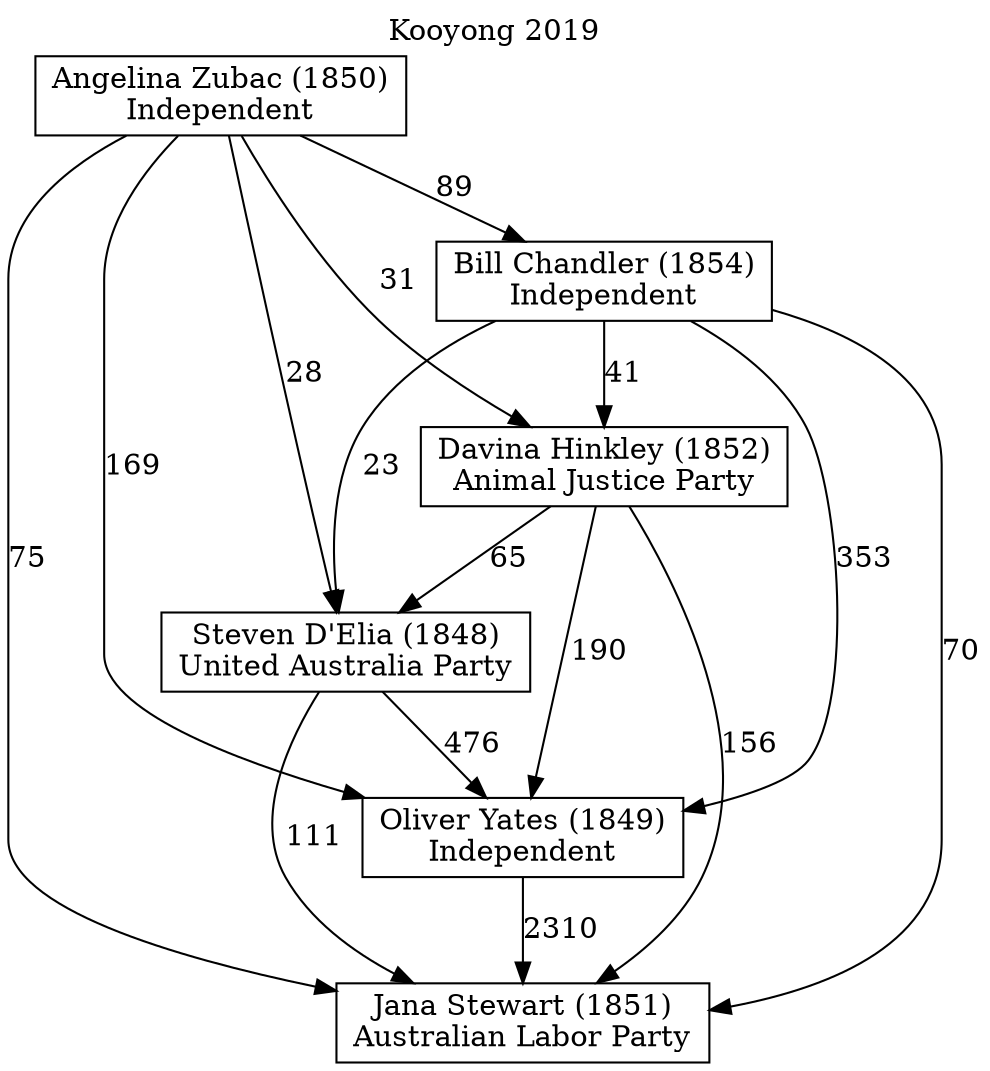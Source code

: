 // House preference flow
digraph "Jana Stewart (1851)_Kooyong_2019" {
	graph [label="Kooyong 2019" labelloc=t mclimit=10]
	node [shape=box]
	"Angelina Zubac (1850)" [label="Angelina Zubac (1850)
Independent"]
	"Bill Chandler (1854)" [label="Bill Chandler (1854)
Independent"]
	"Davina Hinkley (1852)" [label="Davina Hinkley (1852)
Animal Justice Party"]
	"Jana Stewart (1851)" [label="Jana Stewart (1851)
Australian Labor Party"]
	"Oliver Yates (1849)" [label="Oliver Yates (1849)
Independent"]
	"Steven D'Elia (1848)" [label="Steven D'Elia (1848)
United Australia Party"]
	"Angelina Zubac (1850)" -> "Bill Chandler (1854)" [label=89]
	"Angelina Zubac (1850)" -> "Davina Hinkley (1852)" [label=31]
	"Angelina Zubac (1850)" -> "Jana Stewart (1851)" [label=75]
	"Angelina Zubac (1850)" -> "Oliver Yates (1849)" [label=169]
	"Angelina Zubac (1850)" -> "Steven D'Elia (1848)" [label=28]
	"Bill Chandler (1854)" -> "Davina Hinkley (1852)" [label=41]
	"Bill Chandler (1854)" -> "Jana Stewart (1851)" [label=70]
	"Bill Chandler (1854)" -> "Oliver Yates (1849)" [label=353]
	"Bill Chandler (1854)" -> "Steven D'Elia (1848)" [label=23]
	"Davina Hinkley (1852)" -> "Jana Stewart (1851)" [label=156]
	"Davina Hinkley (1852)" -> "Oliver Yates (1849)" [label=190]
	"Davina Hinkley (1852)" -> "Steven D'Elia (1848)" [label=65]
	"Oliver Yates (1849)" -> "Jana Stewart (1851)" [label=2310]
	"Steven D'Elia (1848)" -> "Jana Stewart (1851)" [label=111]
	"Steven D'Elia (1848)" -> "Oliver Yates (1849)" [label=476]
}
